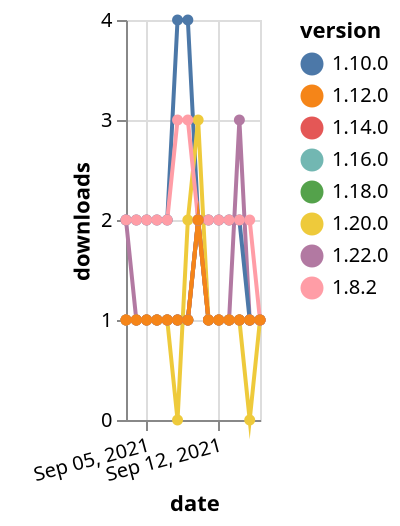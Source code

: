 {"$schema": "https://vega.github.io/schema/vega-lite/v5.json", "description": "A simple bar chart with embedded data.", "data": {"values": [{"date": "2021-09-03", "total": 158, "delta": 1, "version": "1.18.0"}, {"date": "2021-09-04", "total": 159, "delta": 1, "version": "1.18.0"}, {"date": "2021-09-05", "total": 160, "delta": 1, "version": "1.18.0"}, {"date": "2021-09-06", "total": 161, "delta": 1, "version": "1.18.0"}, {"date": "2021-09-07", "total": 162, "delta": 1, "version": "1.18.0"}, {"date": "2021-09-08", "total": 163, "delta": 1, "version": "1.18.0"}, {"date": "2021-09-09", "total": 164, "delta": 1, "version": "1.18.0"}, {"date": "2021-09-10", "total": 166, "delta": 2, "version": "1.18.0"}, {"date": "2021-09-11", "total": 167, "delta": 1, "version": "1.18.0"}, {"date": "2021-09-12", "total": 168, "delta": 1, "version": "1.18.0"}, {"date": "2021-09-13", "total": 169, "delta": 1, "version": "1.18.0"}, {"date": "2021-09-14", "total": 170, "delta": 1, "version": "1.18.0"}, {"date": "2021-09-15", "total": 171, "delta": 1, "version": "1.18.0"}, {"date": "2021-09-16", "total": 172, "delta": 1, "version": "1.18.0"}, {"date": "2021-09-03", "total": 116, "delta": 2, "version": "1.22.0"}, {"date": "2021-09-04", "total": 117, "delta": 1, "version": "1.22.0"}, {"date": "2021-09-05", "total": 118, "delta": 1, "version": "1.22.0"}, {"date": "2021-09-06", "total": 119, "delta": 1, "version": "1.22.0"}, {"date": "2021-09-07", "total": 120, "delta": 1, "version": "1.22.0"}, {"date": "2021-09-08", "total": 121, "delta": 1, "version": "1.22.0"}, {"date": "2021-09-09", "total": 122, "delta": 1, "version": "1.22.0"}, {"date": "2021-09-10", "total": 124, "delta": 2, "version": "1.22.0"}, {"date": "2021-09-11", "total": 125, "delta": 1, "version": "1.22.0"}, {"date": "2021-09-12", "total": 126, "delta": 1, "version": "1.22.0"}, {"date": "2021-09-13", "total": 127, "delta": 1, "version": "1.22.0"}, {"date": "2021-09-14", "total": 130, "delta": 3, "version": "1.22.0"}, {"date": "2021-09-15", "total": 131, "delta": 1, "version": "1.22.0"}, {"date": "2021-09-16", "total": 132, "delta": 1, "version": "1.22.0"}, {"date": "2021-09-03", "total": 2468, "delta": 2, "version": "1.10.0"}, {"date": "2021-09-04", "total": 2470, "delta": 2, "version": "1.10.0"}, {"date": "2021-09-05", "total": 2472, "delta": 2, "version": "1.10.0"}, {"date": "2021-09-06", "total": 2474, "delta": 2, "version": "1.10.0"}, {"date": "2021-09-07", "total": 2476, "delta": 2, "version": "1.10.0"}, {"date": "2021-09-08", "total": 2480, "delta": 4, "version": "1.10.0"}, {"date": "2021-09-09", "total": 2484, "delta": 4, "version": "1.10.0"}, {"date": "2021-09-10", "total": 2486, "delta": 2, "version": "1.10.0"}, {"date": "2021-09-11", "total": 2488, "delta": 2, "version": "1.10.0"}, {"date": "2021-09-12", "total": 2490, "delta": 2, "version": "1.10.0"}, {"date": "2021-09-13", "total": 2492, "delta": 2, "version": "1.10.0"}, {"date": "2021-09-14", "total": 2494, "delta": 2, "version": "1.10.0"}, {"date": "2021-09-15", "total": 2495, "delta": 1, "version": "1.10.0"}, {"date": "2021-09-16", "total": 2496, "delta": 1, "version": "1.10.0"}, {"date": "2021-09-03", "total": 181, "delta": 1, "version": "1.20.0"}, {"date": "2021-09-04", "total": 182, "delta": 1, "version": "1.20.0"}, {"date": "2021-09-05", "total": 183, "delta": 1, "version": "1.20.0"}, {"date": "2021-09-06", "total": 184, "delta": 1, "version": "1.20.0"}, {"date": "2021-09-07", "total": 185, "delta": 1, "version": "1.20.0"}, {"date": "2021-09-08", "total": 185, "delta": 0, "version": "1.20.0"}, {"date": "2021-09-09", "total": 187, "delta": 2, "version": "1.20.0"}, {"date": "2021-09-10", "total": 190, "delta": 3, "version": "1.20.0"}, {"date": "2021-09-11", "total": 191, "delta": 1, "version": "1.20.0"}, {"date": "2021-09-12", "total": 192, "delta": 1, "version": "1.20.0"}, {"date": "2021-09-13", "total": 193, "delta": 1, "version": "1.20.0"}, {"date": "2021-09-14", "total": 194, "delta": 1, "version": "1.20.0"}, {"date": "2021-09-15", "total": 194, "delta": 0, "version": "1.20.0"}, {"date": "2021-09-16", "total": 195, "delta": 1, "version": "1.20.0"}, {"date": "2021-09-03", "total": 196, "delta": 1, "version": "1.16.0"}, {"date": "2021-09-04", "total": 197, "delta": 1, "version": "1.16.0"}, {"date": "2021-09-05", "total": 198, "delta": 1, "version": "1.16.0"}, {"date": "2021-09-06", "total": 199, "delta": 1, "version": "1.16.0"}, {"date": "2021-09-07", "total": 200, "delta": 1, "version": "1.16.0"}, {"date": "2021-09-08", "total": 201, "delta": 1, "version": "1.16.0"}, {"date": "2021-09-09", "total": 202, "delta": 1, "version": "1.16.0"}, {"date": "2021-09-10", "total": 204, "delta": 2, "version": "1.16.0"}, {"date": "2021-09-11", "total": 205, "delta": 1, "version": "1.16.0"}, {"date": "2021-09-12", "total": 206, "delta": 1, "version": "1.16.0"}, {"date": "2021-09-13", "total": 207, "delta": 1, "version": "1.16.0"}, {"date": "2021-09-14", "total": 208, "delta": 1, "version": "1.16.0"}, {"date": "2021-09-15", "total": 209, "delta": 1, "version": "1.16.0"}, {"date": "2021-09-16", "total": 210, "delta": 1, "version": "1.16.0"}, {"date": "2021-09-03", "total": 2345, "delta": 2, "version": "1.8.2"}, {"date": "2021-09-04", "total": 2347, "delta": 2, "version": "1.8.2"}, {"date": "2021-09-05", "total": 2349, "delta": 2, "version": "1.8.2"}, {"date": "2021-09-06", "total": 2351, "delta": 2, "version": "1.8.2"}, {"date": "2021-09-07", "total": 2353, "delta": 2, "version": "1.8.2"}, {"date": "2021-09-08", "total": 2356, "delta": 3, "version": "1.8.2"}, {"date": "2021-09-09", "total": 2359, "delta": 3, "version": "1.8.2"}, {"date": "2021-09-10", "total": 2361, "delta": 2, "version": "1.8.2"}, {"date": "2021-09-11", "total": 2363, "delta": 2, "version": "1.8.2"}, {"date": "2021-09-12", "total": 2365, "delta": 2, "version": "1.8.2"}, {"date": "2021-09-13", "total": 2367, "delta": 2, "version": "1.8.2"}, {"date": "2021-09-14", "total": 2369, "delta": 2, "version": "1.8.2"}, {"date": "2021-09-15", "total": 2371, "delta": 2, "version": "1.8.2"}, {"date": "2021-09-16", "total": 2372, "delta": 1, "version": "1.8.2"}, {"date": "2021-09-03", "total": 198, "delta": 1, "version": "1.14.0"}, {"date": "2021-09-04", "total": 199, "delta": 1, "version": "1.14.0"}, {"date": "2021-09-05", "total": 200, "delta": 1, "version": "1.14.0"}, {"date": "2021-09-06", "total": 201, "delta": 1, "version": "1.14.0"}, {"date": "2021-09-07", "total": 202, "delta": 1, "version": "1.14.0"}, {"date": "2021-09-08", "total": 203, "delta": 1, "version": "1.14.0"}, {"date": "2021-09-09", "total": 204, "delta": 1, "version": "1.14.0"}, {"date": "2021-09-10", "total": 206, "delta": 2, "version": "1.14.0"}, {"date": "2021-09-11", "total": 207, "delta": 1, "version": "1.14.0"}, {"date": "2021-09-12", "total": 208, "delta": 1, "version": "1.14.0"}, {"date": "2021-09-13", "total": 209, "delta": 1, "version": "1.14.0"}, {"date": "2021-09-14", "total": 210, "delta": 1, "version": "1.14.0"}, {"date": "2021-09-15", "total": 211, "delta": 1, "version": "1.14.0"}, {"date": "2021-09-16", "total": 212, "delta": 1, "version": "1.14.0"}, {"date": "2021-09-03", "total": 268, "delta": 1, "version": "1.12.0"}, {"date": "2021-09-04", "total": 269, "delta": 1, "version": "1.12.0"}, {"date": "2021-09-05", "total": 270, "delta": 1, "version": "1.12.0"}, {"date": "2021-09-06", "total": 271, "delta": 1, "version": "1.12.0"}, {"date": "2021-09-07", "total": 272, "delta": 1, "version": "1.12.0"}, {"date": "2021-09-08", "total": 273, "delta": 1, "version": "1.12.0"}, {"date": "2021-09-09", "total": 274, "delta": 1, "version": "1.12.0"}, {"date": "2021-09-10", "total": 276, "delta": 2, "version": "1.12.0"}, {"date": "2021-09-11", "total": 277, "delta": 1, "version": "1.12.0"}, {"date": "2021-09-12", "total": 278, "delta": 1, "version": "1.12.0"}, {"date": "2021-09-13", "total": 279, "delta": 1, "version": "1.12.0"}, {"date": "2021-09-14", "total": 280, "delta": 1, "version": "1.12.0"}, {"date": "2021-09-15", "total": 281, "delta": 1, "version": "1.12.0"}, {"date": "2021-09-16", "total": 282, "delta": 1, "version": "1.12.0"}]}, "width": "container", "mark": {"type": "line", "point": {"filled": true}}, "encoding": {"x": {"field": "date", "type": "temporal", "timeUnit": "yearmonthdate", "title": "date", "axis": {"labelAngle": -15}}, "y": {"field": "delta", "type": "quantitative", "title": "downloads"}, "color": {"field": "version", "type": "nominal"}, "tooltip": {"field": "delta"}}}